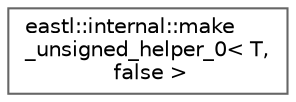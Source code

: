 digraph "类继承关系图"
{
 // LATEX_PDF_SIZE
  bgcolor="transparent";
  edge [fontname=Helvetica,fontsize=10,labelfontname=Helvetica,labelfontsize=10];
  node [fontname=Helvetica,fontsize=10,shape=box,height=0.2,width=0.4];
  rankdir="LR";
  Node0 [id="Node000000",label="eastl::internal::make\l_unsigned_helper_0\< T,\l false \>",height=0.2,width=0.4,color="grey40", fillcolor="white", style="filled",URL="$structeastl_1_1internal_1_1make__unsigned__helper__0_3_01_t_00_01false_01_4.html",tooltip=" "];
}
